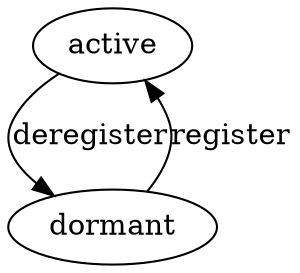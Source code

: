 // UserStateMachine
digraph {
	active -> dormant [label=deregister]
	dormant -> active [label=register]
}
